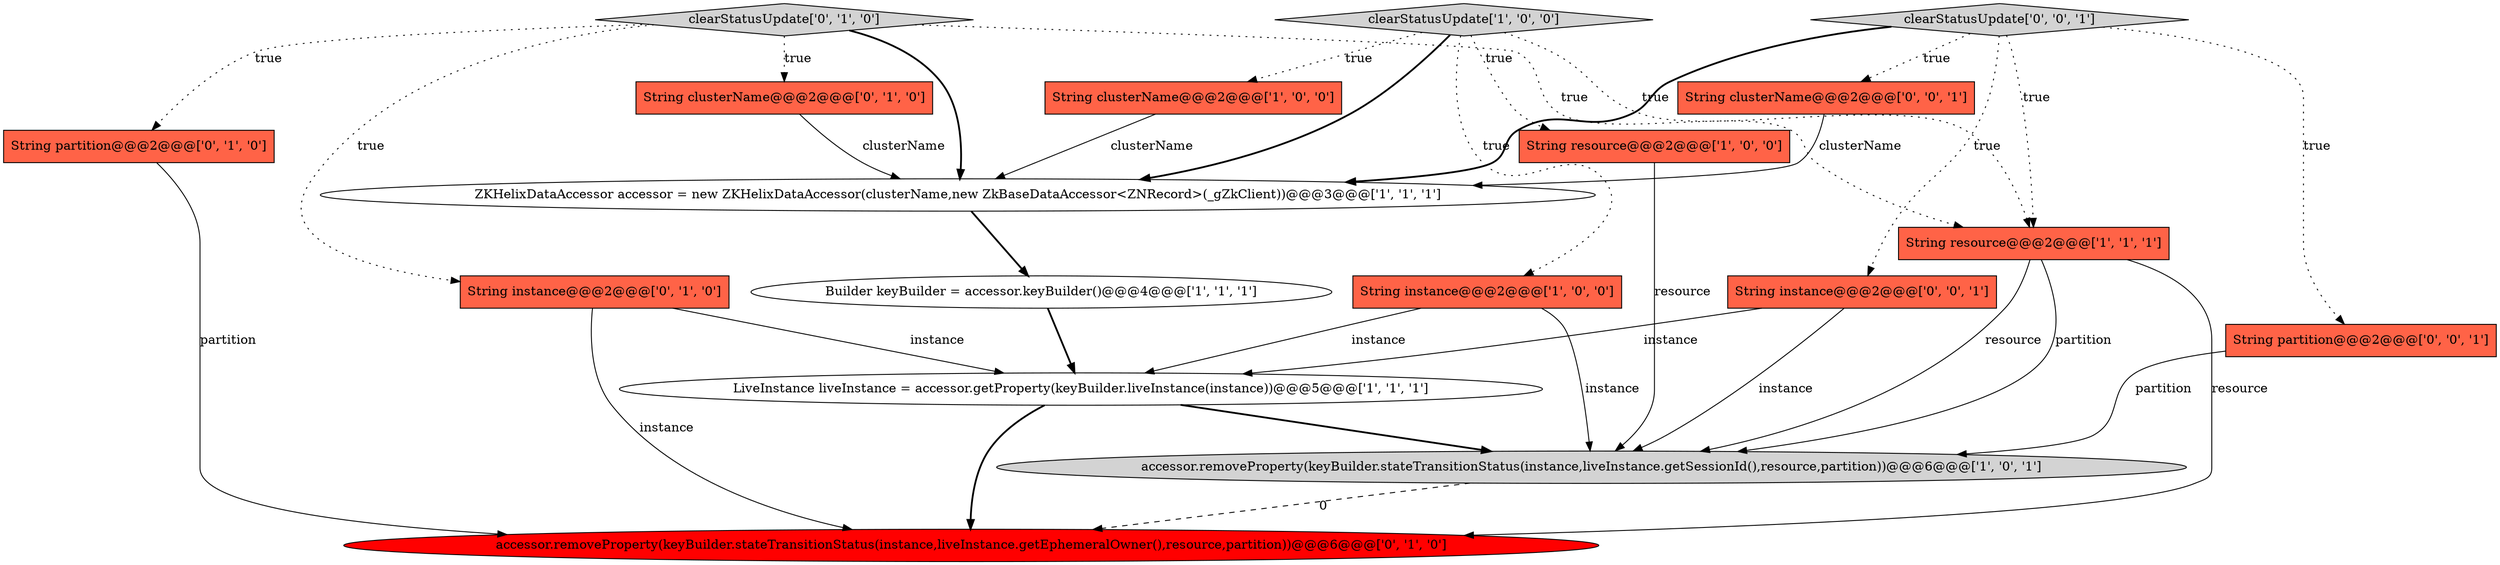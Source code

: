 digraph {
13 [style = filled, label = "String clusterName@@@2@@@['0', '1', '0']", fillcolor = tomato, shape = box image = "AAA0AAABBB2BBB"];
11 [style = filled, label = "accessor.removeProperty(keyBuilder.stateTransitionStatus(instance,liveInstance.getEphemeralOwner(),resource,partition))@@@6@@@['0', '1', '0']", fillcolor = red, shape = ellipse image = "AAA1AAABBB2BBB"];
0 [style = filled, label = "Builder keyBuilder = accessor.keyBuilder()@@@4@@@['1', '1', '1']", fillcolor = white, shape = ellipse image = "AAA0AAABBB1BBB"];
3 [style = filled, label = "ZKHelixDataAccessor accessor = new ZKHelixDataAccessor(clusterName,new ZkBaseDataAccessor<ZNRecord>(_gZkClient))@@@3@@@['1', '1', '1']", fillcolor = white, shape = ellipse image = "AAA0AAABBB1BBB"];
12 [style = filled, label = "clearStatusUpdate['0', '1', '0']", fillcolor = lightgray, shape = diamond image = "AAA0AAABBB2BBB"];
14 [style = filled, label = "String partition@@@2@@@['0', '0', '1']", fillcolor = tomato, shape = box image = "AAA0AAABBB3BBB"];
15 [style = filled, label = "String clusterName@@@2@@@['0', '0', '1']", fillcolor = tomato, shape = box image = "AAA0AAABBB3BBB"];
16 [style = filled, label = "String instance@@@2@@@['0', '0', '1']", fillcolor = tomato, shape = box image = "AAA0AAABBB3BBB"];
17 [style = filled, label = "clearStatusUpdate['0', '0', '1']", fillcolor = lightgray, shape = diamond image = "AAA0AAABBB3BBB"];
4 [style = filled, label = "String clusterName@@@2@@@['1', '0', '0']", fillcolor = tomato, shape = box image = "AAA0AAABBB1BBB"];
1 [style = filled, label = "clearStatusUpdate['1', '0', '0']", fillcolor = lightgray, shape = diamond image = "AAA0AAABBB1BBB"];
5 [style = filled, label = "String resource@@@2@@@['1', '0', '0']", fillcolor = tomato, shape = box image = "AAA0AAABBB1BBB"];
9 [style = filled, label = "String instance@@@2@@@['0', '1', '0']", fillcolor = tomato, shape = box image = "AAA0AAABBB2BBB"];
10 [style = filled, label = "String partition@@@2@@@['0', '1', '0']", fillcolor = tomato, shape = box image = "AAA0AAABBB2BBB"];
7 [style = filled, label = "String resource@@@2@@@['1', '1', '1']", fillcolor = tomato, shape = box image = "AAA0AAABBB1BBB"];
6 [style = filled, label = "LiveInstance liveInstance = accessor.getProperty(keyBuilder.liveInstance(instance))@@@5@@@['1', '1', '1']", fillcolor = white, shape = ellipse image = "AAA0AAABBB1BBB"];
8 [style = filled, label = "accessor.removeProperty(keyBuilder.stateTransitionStatus(instance,liveInstance.getSessionId(),resource,partition))@@@6@@@['1', '0', '1']", fillcolor = lightgray, shape = ellipse image = "AAA0AAABBB1BBB"];
2 [style = filled, label = "String instance@@@2@@@['1', '0', '0']", fillcolor = tomato, shape = box image = "AAA0AAABBB1BBB"];
13->3 [style = solid, label="clusterName"];
0->6 [style = bold, label=""];
15->3 [style = solid, label="clusterName"];
9->11 [style = solid, label="instance"];
9->6 [style = solid, label="instance"];
1->3 [style = bold, label=""];
17->14 [style = dotted, label="true"];
7->11 [style = solid, label="resource"];
1->4 [style = dotted, label="true"];
2->8 [style = solid, label="instance"];
3->0 [style = bold, label=""];
14->8 [style = solid, label="partition"];
1->7 [style = dotted, label="true"];
17->16 [style = dotted, label="true"];
16->6 [style = solid, label="instance"];
12->13 [style = dotted, label="true"];
10->11 [style = solid, label="partition"];
17->15 [style = dotted, label="true"];
12->10 [style = dotted, label="true"];
2->6 [style = solid, label="instance"];
6->11 [style = bold, label=""];
7->8 [style = solid, label="resource"];
6->8 [style = bold, label=""];
5->8 [style = solid, label="resource"];
17->3 [style = bold, label=""];
17->7 [style = dotted, label="true"];
4->3 [style = solid, label="clusterName"];
7->8 [style = solid, label="partition"];
12->3 [style = bold, label=""];
8->11 [style = dashed, label="0"];
1->2 [style = dotted, label="true"];
12->7 [style = dotted, label="true"];
1->5 [style = dotted, label="true"];
16->8 [style = solid, label="instance"];
12->9 [style = dotted, label="true"];
}
